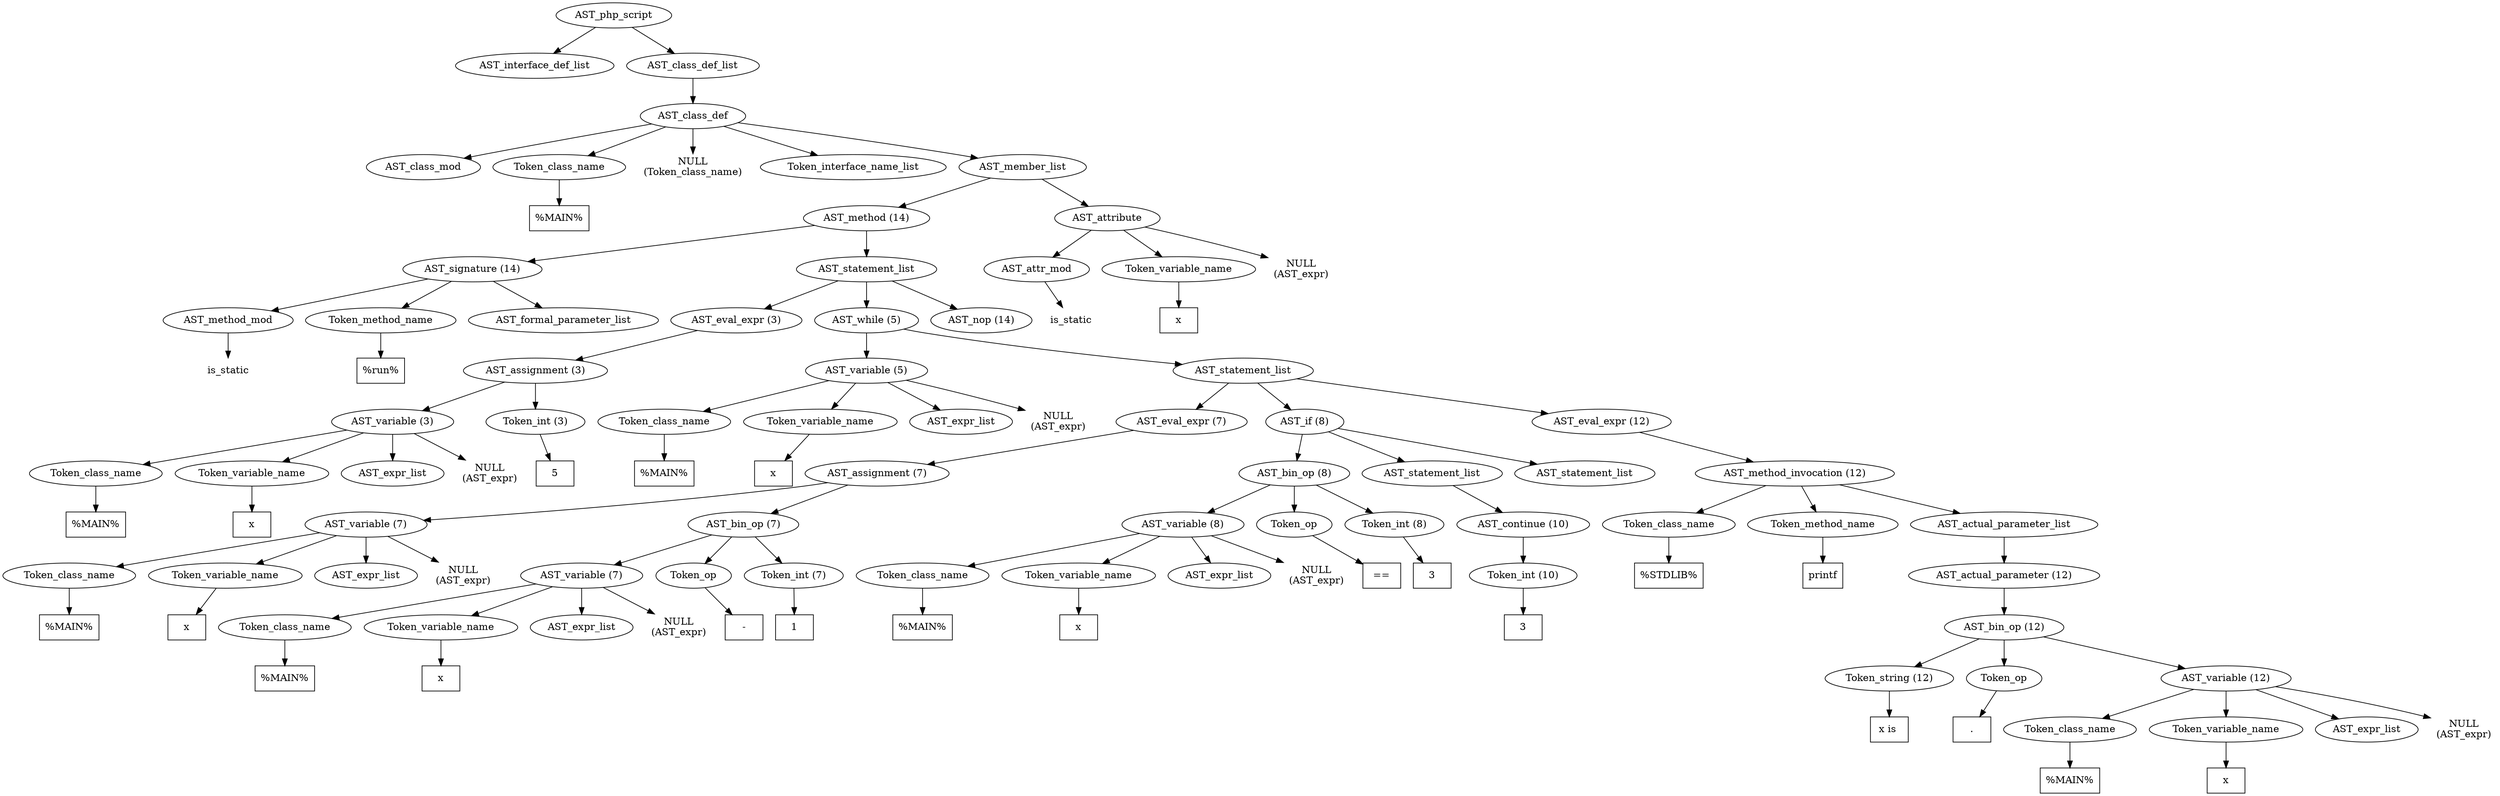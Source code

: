 /*
 * AST in dot format generated by phc -- the PHP compiler
 */

digraph AST {
node_0 [label="AST_php_script"];
node_1 [label="AST_interface_def_list"];
node_2 [label="AST_class_def_list"];
node_3 [label="AST_class_def"];
node_4 [label="AST_class_mod"];
node_5 [label="Token_class_name"];
node_6 [label="%MAIN%", shape=box]
node_5 -> node_6;
node_7 [label="NULL\n(Token_class_name)", shape=plaintext]
node_8 [label="Token_interface_name_list"];
node_9 [label="AST_member_list"];
node_10 [label="AST_method (14)"];
node_11 [label="AST_signature (14)"];
node_12 [label="AST_method_mod"];
node_13 [label="is_static", shape=plaintext]
node_12 -> node_13;
node_14 [label="Token_method_name"];
node_15 [label="%run%", shape=box]
node_14 -> node_15;
node_16 [label="AST_formal_parameter_list"];
node_11 -> node_16;
node_11 -> node_14;
node_11 -> node_12;
node_17 [label="AST_statement_list"];
node_18 [label="AST_eval_expr (3)"];
node_19 [label="AST_assignment (3)"];
node_20 [label="AST_variable (3)"];
node_21 [label="Token_class_name"];
node_22 [label="%MAIN%", shape=box]
node_21 -> node_22;
node_23 [label="Token_variable_name"];
node_24 [label="x", shape=box]
node_23 -> node_24;
node_25 [label="AST_expr_list"];
node_26 [label="NULL\n(AST_expr)", shape=plaintext]
node_20 -> node_26;
node_20 -> node_25;
node_20 -> node_23;
node_20 -> node_21;
node_27 [label="Token_int (3)"];
node_28 [label="5", shape=box]
node_27 -> node_28;
node_19 -> node_27;
node_19 -> node_20;
node_18 -> node_19;
node_29 [label="AST_while (5)"];
node_30 [label="AST_variable (5)"];
node_31 [label="Token_class_name"];
node_32 [label="%MAIN%", shape=box]
node_31 -> node_32;
node_33 [label="Token_variable_name"];
node_34 [label="x", shape=box]
node_33 -> node_34;
node_35 [label="AST_expr_list"];
node_36 [label="NULL\n(AST_expr)", shape=plaintext]
node_30 -> node_36;
node_30 -> node_35;
node_30 -> node_33;
node_30 -> node_31;
node_37 [label="AST_statement_list"];
node_38 [label="AST_eval_expr (7)"];
node_39 [label="AST_assignment (7)"];
node_40 [label="AST_variable (7)"];
node_41 [label="Token_class_name"];
node_42 [label="%MAIN%", shape=box]
node_41 -> node_42;
node_43 [label="Token_variable_name"];
node_44 [label="x", shape=box]
node_43 -> node_44;
node_45 [label="AST_expr_list"];
node_46 [label="NULL\n(AST_expr)", shape=plaintext]
node_40 -> node_46;
node_40 -> node_45;
node_40 -> node_43;
node_40 -> node_41;
node_47 [label="AST_bin_op (7)"];
node_48 [label="AST_variable (7)"];
node_49 [label="Token_class_name"];
node_50 [label="%MAIN%", shape=box]
node_49 -> node_50;
node_51 [label="Token_variable_name"];
node_52 [label="x", shape=box]
node_51 -> node_52;
node_53 [label="AST_expr_list"];
node_54 [label="NULL\n(AST_expr)", shape=plaintext]
node_48 -> node_54;
node_48 -> node_53;
node_48 -> node_51;
node_48 -> node_49;
node_55 [label="Token_op"];
node_56 [label="-", shape=box]
node_55 -> node_56;
node_57 [label="Token_int (7)"];
node_58 [label="1", shape=box]
node_57 -> node_58;
node_47 -> node_57;
node_47 -> node_55;
node_47 -> node_48;
node_39 -> node_47;
node_39 -> node_40;
node_38 -> node_39;
node_59 [label="AST_if (8)"];
node_60 [label="AST_bin_op (8)"];
node_61 [label="AST_variable (8)"];
node_62 [label="Token_class_name"];
node_63 [label="%MAIN%", shape=box]
node_62 -> node_63;
node_64 [label="Token_variable_name"];
node_65 [label="x", shape=box]
node_64 -> node_65;
node_66 [label="AST_expr_list"];
node_67 [label="NULL\n(AST_expr)", shape=plaintext]
node_61 -> node_67;
node_61 -> node_66;
node_61 -> node_64;
node_61 -> node_62;
node_68 [label="Token_op"];
node_69 [label="==", shape=box]
node_68 -> node_69;
node_70 [label="Token_int (8)"];
node_71 [label="3", shape=box]
node_70 -> node_71;
node_60 -> node_70;
node_60 -> node_68;
node_60 -> node_61;
node_72 [label="AST_statement_list"];
node_73 [label="AST_continue (10)"];
node_74 [label="Token_int (10)"];
node_75 [label="3", shape=box]
node_74 -> node_75;
node_73 -> node_74;
node_72 -> node_73;
node_76 [label="AST_statement_list"];
node_59 -> node_76;
node_59 -> node_72;
node_59 -> node_60;
node_77 [label="AST_eval_expr (12)"];
node_78 [label="AST_method_invocation (12)"];
node_79 [label="Token_class_name"];
node_80 [label="%STDLIB%", shape=box]
node_79 -> node_80;
node_81 [label="Token_method_name"];
node_82 [label="printf", shape=box]
node_81 -> node_82;
node_83 [label="AST_actual_parameter_list"];
node_84 [label="AST_actual_parameter (12)"];
node_85 [label="AST_bin_op (12)"];
node_86 [label="Token_string (12)"];
node_87 [label="x is ", shape=box]
node_86 -> node_87;
node_88 [label="Token_op"];
node_89 [label=".", shape=box]
node_88 -> node_89;
node_90 [label="AST_variable (12)"];
node_91 [label="Token_class_name"];
node_92 [label="%MAIN%", shape=box]
node_91 -> node_92;
node_93 [label="Token_variable_name"];
node_94 [label="x", shape=box]
node_93 -> node_94;
node_95 [label="AST_expr_list"];
node_96 [label="NULL\n(AST_expr)", shape=plaintext]
node_90 -> node_96;
node_90 -> node_95;
node_90 -> node_93;
node_90 -> node_91;
node_85 -> node_90;
node_85 -> node_88;
node_85 -> node_86;
node_84 -> node_85;
node_83 -> node_84;
node_78 -> node_83;
node_78 -> node_81;
node_78 -> node_79;
node_77 -> node_78;
node_37 -> node_77;
node_37 -> node_59;
node_37 -> node_38;
node_29 -> node_37;
node_29 -> node_30;
node_97 [label="AST_nop (14)"];
node_17 -> node_97;
node_17 -> node_29;
node_17 -> node_18;
node_10 -> node_17;
node_10 -> node_11;
node_98 [label="AST_attribute"];
node_99 [label="AST_attr_mod"];
node_100 [label="is_static", shape=plaintext]
node_99 -> node_100;
node_101 [label="Token_variable_name"];
node_102 [label="x", shape=box]
node_101 -> node_102;
node_103 [label="NULL\n(AST_expr)", shape=plaintext]
node_98 -> node_103;
node_98 -> node_101;
node_98 -> node_99;
node_9 -> node_98;
node_9 -> node_10;
node_3 -> node_9;
node_3 -> node_8;
node_3 -> node_7;
node_3 -> node_5;
node_3 -> node_4;
node_2 -> node_3;
node_0 -> node_2;
node_0 -> node_1;
}
